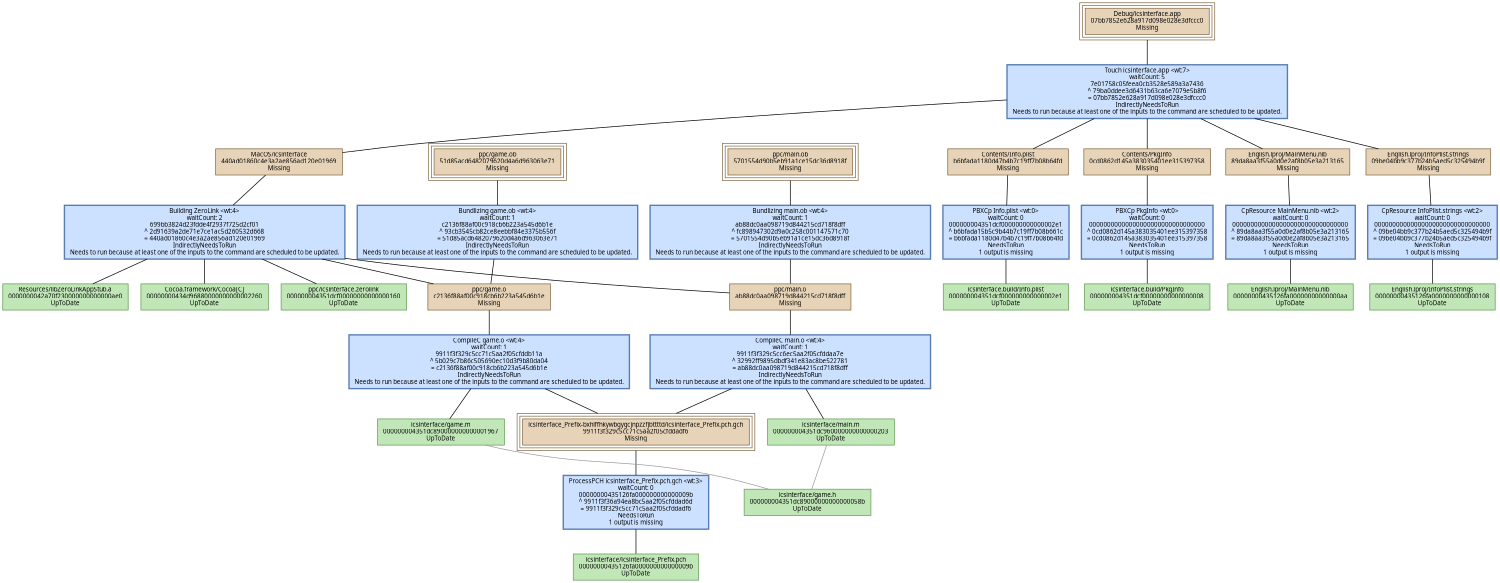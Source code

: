 digraph icsinterface {
   size = "10.000000,8.500000";
   concentrate = false;

   node [ shape = box, style = filled, color = "0.3 0.5 0.6", fillcolor = "0.3 0.2 0.9", fontname = "Monaco", fontsize = "9" ];
   n00001 [ label = "Debug/icsinterface.app\n07bb7852e628a917d098e028e3dfccc0\nMissing", color = "0.1 0.5 0.5", fillcolor = "0.1 0.2 0.9", peripheries = 3 ];
   n00002 [ label = "Contents/Info.plist\nb6bfada1180d47b4b7c19ff7b08b64fd\nMissing", color = "0.1 0.5 0.5", fillcolor = "0.1 0.2 0.9" ];
   n00003 [ label = "icsinterface.build/Info.plist\n000000004351dcf000000000000002e1\nUpToDate" ];
   n00004 [ label = "Contents/PkgInfo\n0cd0862d145a383035401ee315397358\nMissing", color = "0.1 0.5 0.5", fillcolor = "0.1 0.2 0.9" ];
   n00005 [ label = "icsinterface.build/PkgInfo\n000000004351dcf00000000000000008\nUpToDate" ];
   n00006 [ label = "English.lproj/MainMenu.nib\n89da8aa3f55a0d0e2af8b05e3a213165\nMissing", color = "0.1 0.5 0.5", fillcolor = "0.1 0.2 0.9" ];
   n00007 [ label = "English.lproj/MainMenu.nib\n00000000435126fa00000000000000aa\nUpToDate" ];
   n00008 [ label = "English.lproj/InfoPlist.strings\n09be04bb9c377b24b5aed5c325494b9f\nMissing", color = "0.1 0.5 0.5", fillcolor = "0.1 0.2 0.9" ];
   n00009 [ label = "English.lproj/InfoPlist.strings\n00000000435126fa0000000000000108\nUpToDate" ];
   n00010 [ label = "ppc/main.o\nab88dc0aa098719d844215cd718f8dff\nMissing", color = "0.1 0.5 0.5", fillcolor = "0.1 0.2 0.9" ];
   n00011 [ label = "icsinterface/icsinterface_Prefix.pch\n00000000435126fa000000000000009b\nUpToDate" ];
   n00012 [ label = "icsinterface_Prefix-bxhlffhkywbgygcjnpzzfjbttttd/icsinterface_Prefix.pch.gch\n9911f3f329c5cc71c5aa2f05cfddadf6\nMissing", color = "0.1 0.5 0.5", fillcolor = "0.1 0.2 0.9", peripheries = 3 ];
   n00013 [ label = "icsinterface/main.m\n000000004351dc960000000000000203\nUpToDate" ];
   n00014 [ label = "ppc/game.o\nc2136f88af00c918cb6b223a545d6b1e\nMissing", color = "0.1 0.5 0.5", fillcolor = "0.1 0.2 0.9" ];
   n00015 [ label = "icsinterface/game.m\n000000004351dc890000000000001967\nUpToDate" ];
   n00016 [ label = "MacOS/icsinterface\n440ad01860c4e3a2ae856ad120e01969\nMissing", color = "0.1 0.5 0.5", fillcolor = "0.1 0.2 0.9" ];
   n00017 [ label = "ppc/main.ob\n5701554d90b5eb91a1ce15dc36d8918f\nMissing", color = "0.1 0.5 0.5", fillcolor = "0.1 0.2 0.9", peripheries = 3 ];
   n00018 [ label = "ppc/game.ob\n51d85acd6482079620d4a6d963063e71\nMissing", color = "0.1 0.5 0.5", fillcolor = "0.1 0.2 0.9", peripheries = 3 ];
   n00019 [ label = "Resources/libZeroLinkAppStub.a\n0000000042a70f230000000000000ae0\nUpToDate" ];
   n00020 [ label = "Cocoa.framework/Cocoa[C]\n00000000434d96880000000000002260\nUpToDate" ];
   n00021 [ label = "ppc/icsinterface.zerolink\n000000004351dcf00000000000000160\nUpToDate" ];
   n00022 [ label = "icsinterface/game.h\n000000004351dc89000000000000058b\nUpToDate" ];

   node [ shape = box, style = "filled,bold", color = "0.7 0.5 0.7", fillcolor = "0.7 0.2 1.0", fontname = "Monaco", fontsize = "9" ];
   c00001 [ label = "PBXCp Info.plist <wt:0>\nwaitCount: 0\n000000004351dcf000000000000002e1\n^ b6bfada15b5c9b44b7c19ff7b08b661c\n= b6bfada1180d47b4b7c19ff7b08b64fd\nNeedsToRun\n1 output is missing", color = "0.6 0.5 0.7", fillcolor = "0.6 0.2 1.0" ];
   c00002 [ label = "PBXCp PkgInfo <wt:0>\nwaitCount: 0\n00000000000000000000000000000000\n^ 0cd0862d145a383035401ee315397358\n= 0cd0862d145a383035401ee315397358\nNeedsToRun\n1 output is missing", color = "0.6 0.5 0.7", fillcolor = "0.6 0.2 1.0" ];
   c00003 [ label = "CpResource MainMenu.nib <wt:2>\nwaitCount: 0\n00000000000000000000000000000000\n^ 89da8aa3f55a0d0e2af8b05e3a213165\n= 89da8aa3f55a0d0e2af8b05e3a213165\nNeedsToRun\n1 output is missing", color = "0.6 0.5 0.7", fillcolor = "0.6 0.2 1.0" ];
   c00004 [ label = "CpResource InfoPlist.strings <wt:2>\nwaitCount: 0\n00000000000000000000000000000000\n^ 09be04bb9c377b24b5aed5c325494b9f\n= 09be04bb9c377b24b5aed5c325494b9f\nNeedsToRun\n1 output is missing", color = "0.6 0.5 0.7", fillcolor = "0.6 0.2 1.0" ];
   c00005 [ label = "CompileC main.o <wt:4>\nwaitCount: 1\n9911f3f329c5cc6ec5aa2f05cfddaa7e\n^ 32992ff9895dbdf341e83ac8be522781\n= ab88dc0aa098719d844215cd718f8dff\nIndirectlyNeedsToRun\nNeeds to run because at least one of the inputs to the command are scheduled to be updated.", color = "0.6 0.5 0.7", fillcolor = "0.6 0.2 1.0" ];
   c00006 [ label = "ProcessPCH icsinterface_Prefix.pch.gch <wt:3>\nwaitCount: 0\n00000000435126fa000000000000009b\n^ 9911f3f36a94ea8bc5aa2f05cfddad6d\n= 9911f3f329c5cc71c5aa2f05cfddadf6\nNeedsToRun\n1 output is missing", color = "0.6 0.5 0.7", fillcolor = "0.6 0.2 1.0" ];
   c00007 [ label = "CompileC game.o <wt:4>\nwaitCount: 1\n9911f3f329c5cc71c5aa2f05cfddb11a\n^ 5b029c7b86c505690ec10d3f9b80da04\n= c2136f88af00c918cb6b223a545d6b1e\nIndirectlyNeedsToRun\nNeeds to run because at least one of the inputs to the command are scheduled to be updated.", color = "0.6 0.5 0.7", fillcolor = "0.6 0.2 1.0" ];
   c00008 [ label = "Bundlizing main.ob <wt:4>\nwaitCount: 1\nab88dc0aa098719d844215cd718f8dff\n^ fc898947302d9a0c258c001147571c70\n= 5701554d90b5eb91a1ce15dc36d8918f\nIndirectlyNeedsToRun\nNeeds to run because at least one of the inputs to the command are scheduled to be updated.", color = "0.6 0.5 0.7", fillcolor = "0.6 0.2 1.0" ];
   c00009 [ label = "Bundlizing game.ob <wt:4>\nwaitCount: 1\nc2136f88af00c918cb6b223a545d6b1e\n^ 93cb3545cb82ce8eebbf84e3375b556f\n= 51d85acd6482079620d4a6d963063e71\nIndirectlyNeedsToRun\nNeeds to run because at least one of the inputs to the command are scheduled to be updated.", color = "0.6 0.5 0.7", fillcolor = "0.6 0.2 1.0" ];
   c00010 [ label = "Building ZeroLink <wt:4>\nwaitCount: 2\n699bb3824d23fdde4f2937f725d2cf01\n^ 2d91639a2de71e7ce1ac5d260532d668\n= 440ad01860c4e3a2ae856ad120e01969\nIndirectlyNeedsToRun\nNeeds to run because at least one of the inputs to the command are scheduled to be updated.", color = "0.6 0.5 0.7", fillcolor = "0.6 0.2 1.0" ];
   c00011 [ label = "Touch icsinterface.app <wt:7>\nwaitCount: 5\n7e01758c05feea0cb3528e589a3a7436\n^ 79ba0ddee3d6431b63ca6e7079e5b8f6\n= 07bb7852e628a917d098e028e3dfccc0\nIndirectlyNeedsToRun\nNeeds to run because at least one of the inputs to the command are scheduled to be updated.", color = "0.6 0.5 0.7", fillcolor = "0.6 0.2 1.0" ];

   edge [ style = solid, color = black, arrowhead = none, arrowtail = normal ];
   n00001 -> { c00011 };
   n00002 -> { c00001 };
   n00004 -> { c00002 };
   n00006 -> { c00003 };
   n00008 -> { c00004 };
   n00010 -> { c00005 };
   n00012 -> { c00006 };
   n00014 -> { c00007 };
   n00016 -> { c00010 };
   n00017 -> { c00008 };
   n00018 -> { c00009 };
   c00001 -> { n00003 };
   c00002 -> { n00005 n00005 };
   c00003 -> { n00007 n00007 };
   c00004 -> { n00009 n00009 };
   c00005 -> { n00012 n00013 };
   c00006 -> { n00011 };
   c00007 -> { n00012 n00015 };
   c00008 -> { n00010 };
   c00009 -> { n00014 };
   c00010 -> { n00010 n00014 n00019 n00020 n00021 };
   c00011 -> { n00002 n00004 n00006 n00008 n00016 };

   edge [ style = solid, color = gray60, arrowhead = none, arrowtail = normal ];
   n00013 -> { n00022 };
   n00015 -> { n00022 };
}
